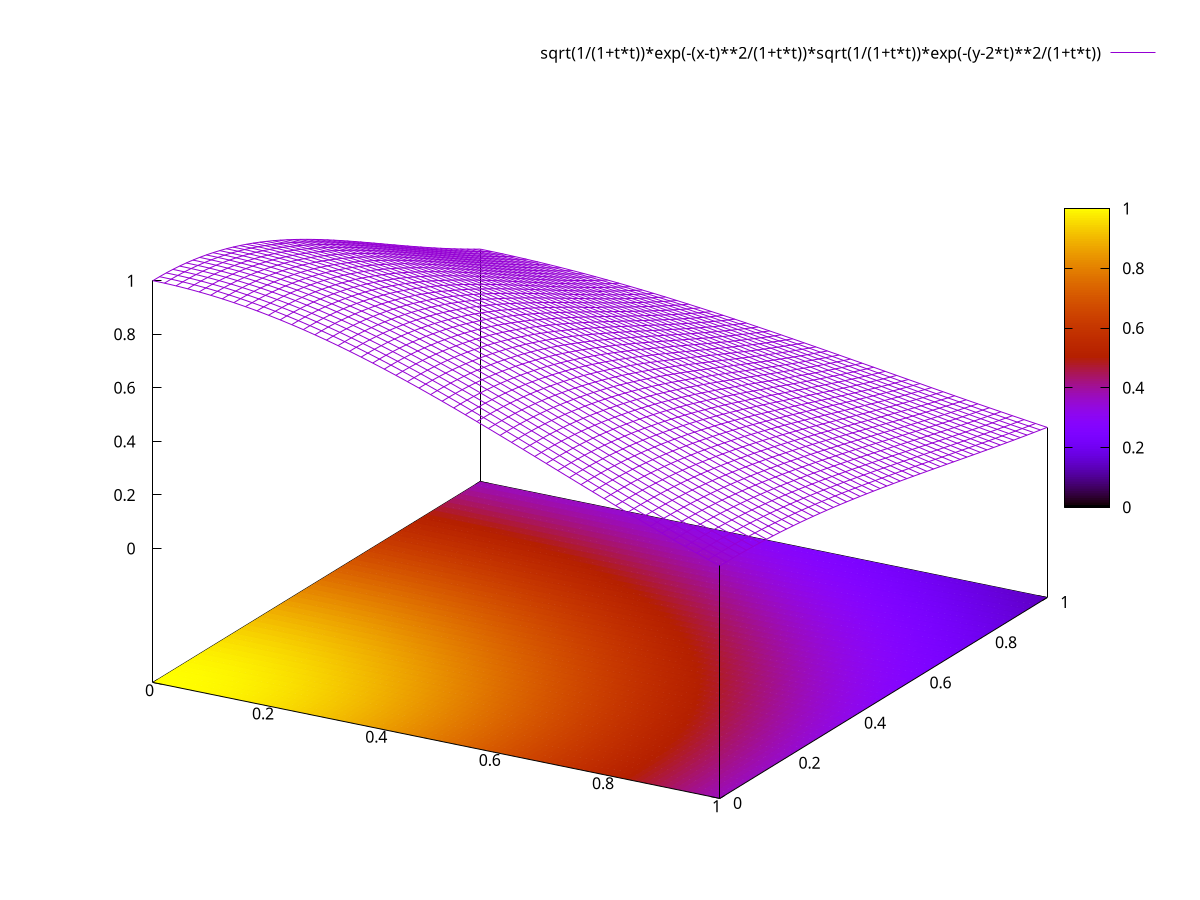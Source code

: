 set term gif animate optimize delay 10 size 480,480
set output 'movie_Gaussian_wave_packet_3d.gif'

set pm3d at b
set xr[-0:1]
set yr[-0:1]
set zr[0:1]
set cbr[0:1]        #Range of color bar
set isosamples 50   #Number of lines

do for [i = 0:50 ] {
   t=i*0.05
   splot sqrt(1/(1+t*t))*exp(-(x-t)**2/(1+t*t))*sqrt(1/(1+t*t))*exp(-(y-2*t)**2/(1+t*t))
   }

set out
set terminal wxt enhanced
